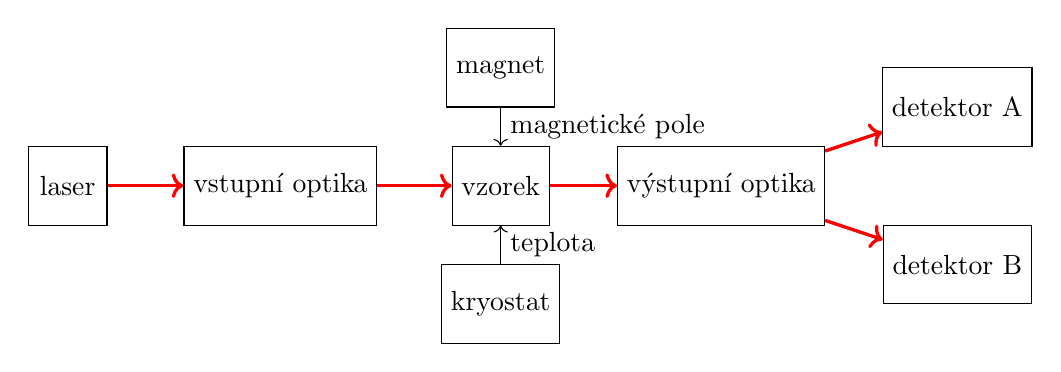\begin{tikzpicture}[lase/.style={color=red, very thick}]

\begin{scope}[every node/.style={draw,shape=rectangle,minimum size=1cm}]
    \path (0,0) node (laser) {laser};
    \path (laser) +(2.7,0) node (inopt) {vstupní optika};
    \path (inopt) +(2.8,0) node (vzorek) {vzorek};
    \path (vzorek) +(0,1.5) node (magnet) {magnet};
    \path (vzorek) +(0,-1.5) node (kryostat) {kryostat};
    \path (vzorek) +(2.8,0) node (outopt) {výstupní optika};
    \path (outopt) +(3,1) node (detA) {detektor A};
    \path (outopt) +(3,-1) node (detB) {detektor B};
\end{scope}


\draw[->,lase] (laser) -- (inopt);
\draw[->,lase] (inopt) -- (vzorek);
\draw[->,lase] (vzorek) -- (outopt);
\draw[->,lase] (outopt) -- (detA);
\draw[->,lase] (outopt) -- (detB);


\draw[->] (magnet) -- node[anchor=west] {magnetické pole} (vzorek);
\draw[->] (kryostat) -- node[anchor=west] {teplota} (vzorek);

\end{tikzpicture}
